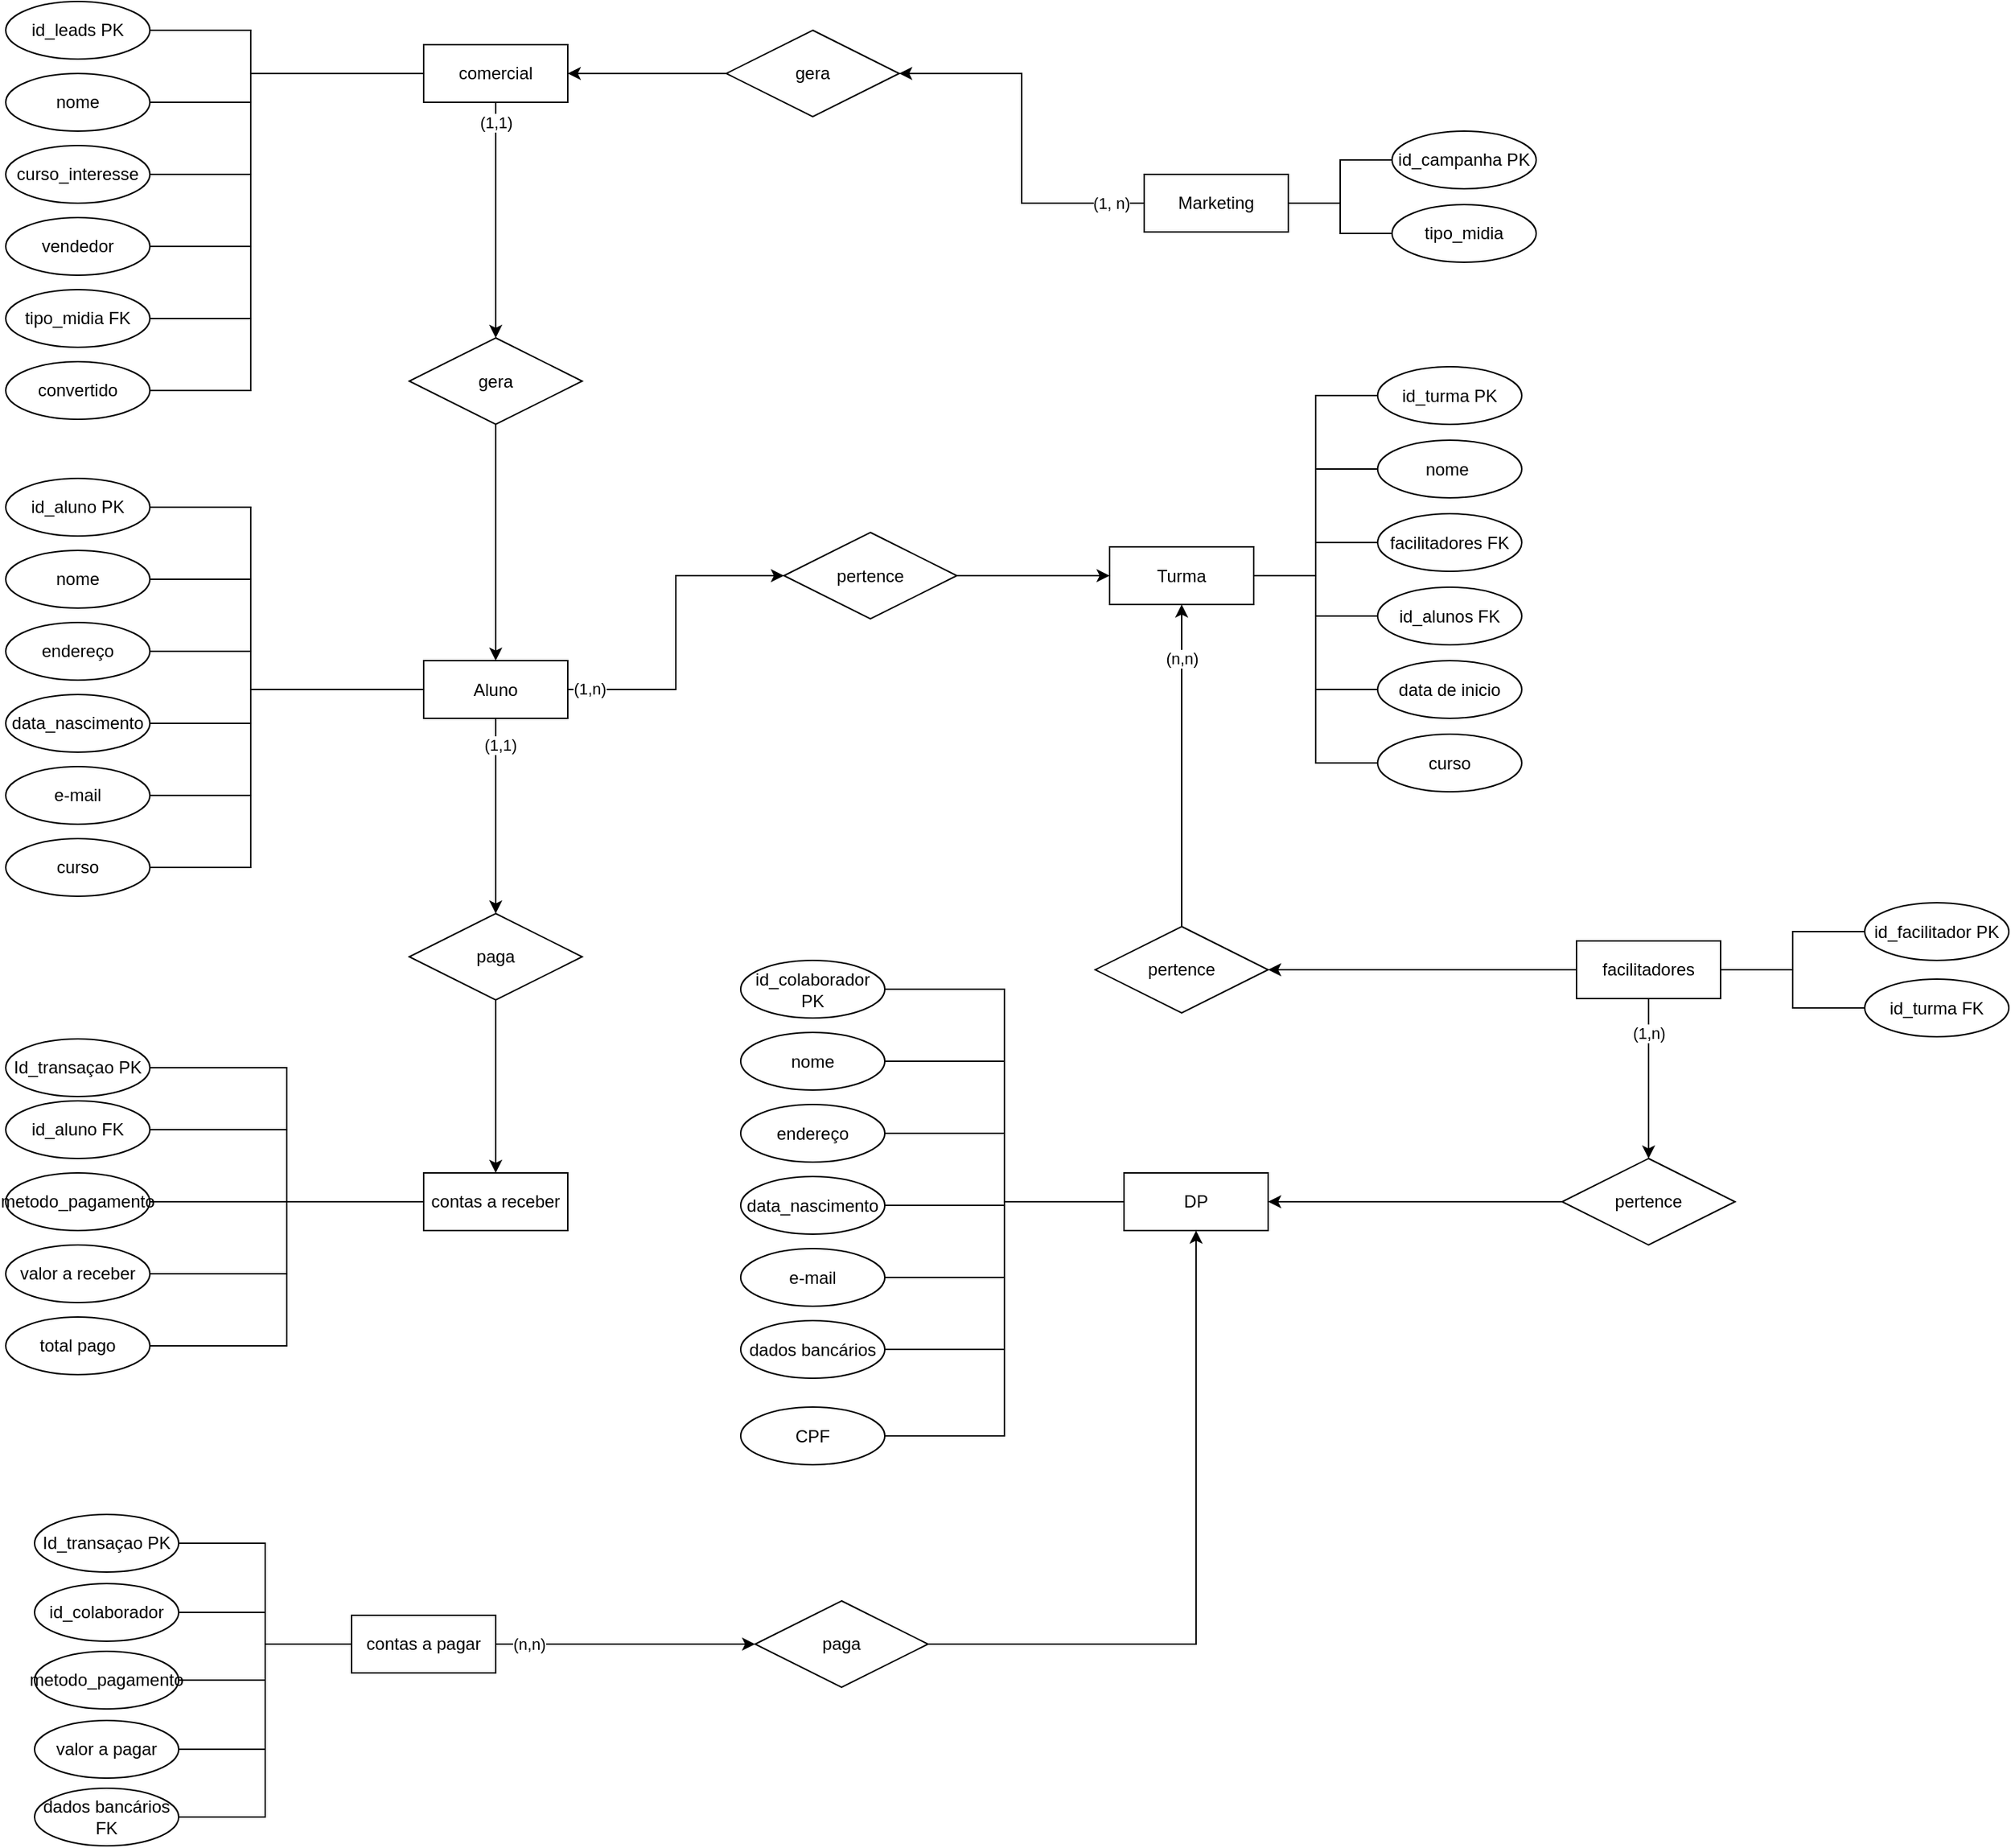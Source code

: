 <mxfile version="16.2.4" type="github">
  <diagram id="YJDorFOKSxrE0az7E-os" name="Page-1">
    <mxGraphModel dx="3189" dy="2517" grid="1" gridSize="10" guides="1" tooltips="1" connect="1" arrows="1" fold="1" page="1" pageScale="1" pageWidth="827" pageHeight="1169" math="0" shadow="0">
      <root>
        <mxCell id="0" />
        <mxCell id="1" parent="0" />
        <mxCell id="yTfPNT7VYN94s2qLSQWw-20" value="" style="edgeStyle=orthogonalEdgeStyle;rounded=0;orthogonalLoop=1;jettySize=auto;html=1;entryX=0;entryY=0.5;entryDx=0;entryDy=0;" parent="1" source="2qrkcXuvCPRG3PDcTXC0-2" target="yTfPNT7VYN94s2qLSQWw-19" edge="1">
          <mxGeometry relative="1" as="geometry" />
        </mxCell>
        <mxCell id="V8OOBGYu3xMJqI5clzTw-6" value="(1,n)" style="edgeLabel;html=1;align=center;verticalAlign=middle;resizable=0;points=[];" vertex="1" connectable="0" parent="yTfPNT7VYN94s2qLSQWw-20">
          <mxGeometry x="-0.868" y="2" relative="1" as="geometry">
            <mxPoint y="1" as="offset" />
          </mxGeometry>
        </mxCell>
        <mxCell id="yTfPNT7VYN94s2qLSQWw-159" value="" style="edgeStyle=orthogonalEdgeStyle;rounded=0;orthogonalLoop=1;jettySize=auto;html=1;entryX=0.5;entryY=0;entryDx=0;entryDy=0;" parent="1" source="2qrkcXuvCPRG3PDcTXC0-2" target="yTfPNT7VYN94s2qLSQWw-155" edge="1">
          <mxGeometry relative="1" as="geometry">
            <mxPoint x="-500" y="-384" as="targetPoint" />
          </mxGeometry>
        </mxCell>
        <mxCell id="V8OOBGYu3xMJqI5clzTw-5" value="(1,1)" style="edgeLabel;html=1;align=center;verticalAlign=middle;resizable=0;points=[];" vertex="1" connectable="0" parent="yTfPNT7VYN94s2qLSQWw-159">
          <mxGeometry x="-0.727" y="3" relative="1" as="geometry">
            <mxPoint as="offset" />
          </mxGeometry>
        </mxCell>
        <mxCell id="2qrkcXuvCPRG3PDcTXC0-2" value="Aluno" style="whiteSpace=wrap;html=1;align=center;" parent="1" vertex="1">
          <mxGeometry x="-480" y="-502.5" width="100" height="40" as="geometry" />
        </mxCell>
        <mxCell id="2qrkcXuvCPRG3PDcTXC0-3" value="" style="edgeStyle=orthogonalEdgeStyle;rounded=0;orthogonalLoop=1;jettySize=auto;html=1;entryX=0;entryY=0.5;entryDx=0;entryDy=0;endArrow=none;endFill=0;" parent="1" source="2qrkcXuvCPRG3PDcTXC0-4" target="2qrkcXuvCPRG3PDcTXC0-2" edge="1">
          <mxGeometry relative="1" as="geometry">
            <mxPoint x="-590" y="-609" as="targetPoint" />
            <Array as="points">
              <mxPoint x="-600" y="-609" />
              <mxPoint x="-600" y="-482" />
            </Array>
          </mxGeometry>
        </mxCell>
        <mxCell id="2qrkcXuvCPRG3PDcTXC0-4" value="id_aluno PK" style="ellipse;whiteSpace=wrap;html=1;align=center;" parent="1" vertex="1">
          <mxGeometry x="-770" y="-629" width="100" height="40" as="geometry" />
        </mxCell>
        <mxCell id="2qrkcXuvCPRG3PDcTXC0-5" value="" style="edgeStyle=orthogonalEdgeStyle;rounded=0;orthogonalLoop=1;jettySize=auto;html=1;entryX=0;entryY=0.5;entryDx=0;entryDy=0;endArrow=none;endFill=0;" parent="1" source="2qrkcXuvCPRG3PDcTXC0-6" target="2qrkcXuvCPRG3PDcTXC0-2" edge="1">
          <mxGeometry relative="1" as="geometry">
            <mxPoint x="-590" y="-559" as="targetPoint" />
            <Array as="points">
              <mxPoint x="-600" y="-559" />
              <mxPoint x="-600" y="-482" />
            </Array>
          </mxGeometry>
        </mxCell>
        <mxCell id="2qrkcXuvCPRG3PDcTXC0-6" value="nome" style="ellipse;whiteSpace=wrap;html=1;align=center;" parent="1" vertex="1">
          <mxGeometry x="-770" y="-579" width="100" height="40" as="geometry" />
        </mxCell>
        <mxCell id="2qrkcXuvCPRG3PDcTXC0-7" value="" style="edgeStyle=orthogonalEdgeStyle;rounded=0;orthogonalLoop=1;jettySize=auto;html=1;entryX=0;entryY=0.5;entryDx=0;entryDy=0;endArrow=none;endFill=0;" parent="1" source="2qrkcXuvCPRG3PDcTXC0-8" target="2qrkcXuvCPRG3PDcTXC0-2" edge="1">
          <mxGeometry relative="1" as="geometry">
            <mxPoint x="-590" y="-509" as="targetPoint" />
            <Array as="points">
              <mxPoint x="-600" y="-509" />
              <mxPoint x="-600" y="-482" />
            </Array>
          </mxGeometry>
        </mxCell>
        <mxCell id="2qrkcXuvCPRG3PDcTXC0-8" value="endereço" style="ellipse;whiteSpace=wrap;html=1;align=center;" parent="1" vertex="1">
          <mxGeometry x="-770" y="-529" width="100" height="40" as="geometry" />
        </mxCell>
        <mxCell id="2qrkcXuvCPRG3PDcTXC0-9" value="" style="edgeStyle=orthogonalEdgeStyle;rounded=0;orthogonalLoop=1;jettySize=auto;html=1;entryX=0;entryY=0.5;entryDx=0;entryDy=0;endArrow=none;endFill=0;" parent="1" source="2qrkcXuvCPRG3PDcTXC0-10" target="2qrkcXuvCPRG3PDcTXC0-2" edge="1">
          <mxGeometry relative="1" as="geometry">
            <mxPoint x="-590" y="-459" as="targetPoint" />
            <Array as="points">
              <mxPoint x="-600" y="-459" />
              <mxPoint x="-600" y="-482" />
            </Array>
          </mxGeometry>
        </mxCell>
        <mxCell id="2qrkcXuvCPRG3PDcTXC0-10" value="data_nascimento" style="ellipse;whiteSpace=wrap;html=1;align=center;" parent="1" vertex="1">
          <mxGeometry x="-770" y="-479" width="100" height="40" as="geometry" />
        </mxCell>
        <mxCell id="2qrkcXuvCPRG3PDcTXC0-11" value="" style="edgeStyle=orthogonalEdgeStyle;rounded=0;orthogonalLoop=1;jettySize=auto;html=1;entryX=0;entryY=0.5;entryDx=0;entryDy=0;endArrow=none;endFill=0;" parent="1" source="2qrkcXuvCPRG3PDcTXC0-12" target="2qrkcXuvCPRG3PDcTXC0-2" edge="1">
          <mxGeometry relative="1" as="geometry">
            <mxPoint x="-590" y="-409" as="targetPoint" />
            <Array as="points">
              <mxPoint x="-600" y="-409" />
              <mxPoint x="-600" y="-482" />
            </Array>
          </mxGeometry>
        </mxCell>
        <mxCell id="2qrkcXuvCPRG3PDcTXC0-12" value="e-mail" style="ellipse;whiteSpace=wrap;html=1;align=center;" parent="1" vertex="1">
          <mxGeometry x="-770" y="-429" width="100" height="40" as="geometry" />
        </mxCell>
        <mxCell id="2qrkcXuvCPRG3PDcTXC0-22" value="" style="edgeStyle=orthogonalEdgeStyle;rounded=0;orthogonalLoop=1;jettySize=auto;html=1;entryX=0;entryY=0.5;entryDx=0;entryDy=0;endArrow=none;endFill=0;" parent="1" source="2qrkcXuvCPRG3PDcTXC0-23" target="2qrkcXuvCPRG3PDcTXC0-2" edge="1">
          <mxGeometry relative="1" as="geometry">
            <mxPoint x="-590" y="-359" as="targetPoint" />
            <Array as="points">
              <mxPoint x="-600" y="-359" />
              <mxPoint x="-600" y="-482" />
            </Array>
          </mxGeometry>
        </mxCell>
        <mxCell id="2qrkcXuvCPRG3PDcTXC0-23" value="curso" style="ellipse;whiteSpace=wrap;html=1;align=center;" parent="1" vertex="1">
          <mxGeometry x="-770" y="-379" width="100" height="40" as="geometry" />
        </mxCell>
        <mxCell id="2qrkcXuvCPRG3PDcTXC0-73" value="Turma" style="whiteSpace=wrap;html=1;align=center;" parent="1" vertex="1">
          <mxGeometry x="-4" y="-581.5" width="100" height="40" as="geometry" />
        </mxCell>
        <mxCell id="2qrkcXuvCPRG3PDcTXC0-74" value="" style="edgeStyle=orthogonalEdgeStyle;rounded=0;orthogonalLoop=1;jettySize=auto;html=1;entryX=1;entryY=0.5;entryDx=0;entryDy=0;endArrow=none;endFill=0;" parent="1" source="2qrkcXuvCPRG3PDcTXC0-75" target="2qrkcXuvCPRG3PDcTXC0-73" edge="1">
          <mxGeometry relative="1" as="geometry">
            <mxPoint x="106" y="-551.5" as="targetPoint" />
          </mxGeometry>
        </mxCell>
        <mxCell id="2qrkcXuvCPRG3PDcTXC0-75" value="facilitadores FK" style="ellipse;whiteSpace=wrap;html=1;align=center;flipV=1;" parent="1" vertex="1">
          <mxGeometry x="182" y="-604.5" width="100" height="40" as="geometry" />
        </mxCell>
        <mxCell id="2qrkcXuvCPRG3PDcTXC0-76" value="" style="edgeStyle=orthogonalEdgeStyle;rounded=0;orthogonalLoop=1;jettySize=auto;html=1;entryX=1;entryY=0.5;entryDx=0;entryDy=0;endArrow=none;endFill=0;" parent="1" source="2qrkcXuvCPRG3PDcTXC0-77" target="2qrkcXuvCPRG3PDcTXC0-73" edge="1">
          <mxGeometry relative="1" as="geometry" />
        </mxCell>
        <mxCell id="2qrkcXuvCPRG3PDcTXC0-77" value="nome&amp;nbsp;" style="ellipse;whiteSpace=wrap;html=1;align=center;flipV=1;" parent="1" vertex="1">
          <mxGeometry x="182" y="-655.5" width="100" height="40" as="geometry" />
        </mxCell>
        <mxCell id="2qrkcXuvCPRG3PDcTXC0-78" value="" style="edgeStyle=orthogonalEdgeStyle;rounded=0;orthogonalLoop=1;jettySize=auto;html=1;entryX=1;entryY=0.5;entryDx=0;entryDy=0;endArrow=none;endFill=0;" parent="1" source="2qrkcXuvCPRG3PDcTXC0-79" target="2qrkcXuvCPRG3PDcTXC0-73" edge="1">
          <mxGeometry relative="1" as="geometry" />
        </mxCell>
        <mxCell id="2qrkcXuvCPRG3PDcTXC0-79" value="id_turma PK" style="ellipse;whiteSpace=wrap;html=1;align=center;flipV=1;" parent="1" vertex="1">
          <mxGeometry x="182" y="-706.5" width="100" height="40" as="geometry" />
        </mxCell>
        <mxCell id="2qrkcXuvCPRG3PDcTXC0-80" value="" style="edgeStyle=orthogonalEdgeStyle;rounded=0;orthogonalLoop=1;jettySize=auto;html=1;entryX=1;entryY=0.5;entryDx=0;entryDy=0;endArrow=none;endFill=0;" parent="1" source="2qrkcXuvCPRG3PDcTXC0-81" target="2qrkcXuvCPRG3PDcTXC0-73" edge="1">
          <mxGeometry relative="1" as="geometry">
            <mxPoint x="106" y="-521.5" as="targetPoint" />
          </mxGeometry>
        </mxCell>
        <mxCell id="2qrkcXuvCPRG3PDcTXC0-81" value="id_alunos FK" style="ellipse;whiteSpace=wrap;html=1;align=center;flipV=1;" parent="1" vertex="1">
          <mxGeometry x="182" y="-553.5" width="100" height="40" as="geometry" />
        </mxCell>
        <mxCell id="2qrkcXuvCPRG3PDcTXC0-82" value="" style="edgeStyle=orthogonalEdgeStyle;rounded=0;orthogonalLoop=1;jettySize=auto;html=1;entryX=1;entryY=0.5;entryDx=0;entryDy=0;endArrow=none;endFill=0;" parent="1" source="2qrkcXuvCPRG3PDcTXC0-83" target="2qrkcXuvCPRG3PDcTXC0-73" edge="1">
          <mxGeometry relative="1" as="geometry">
            <mxPoint x="106" y="-486.5" as="targetPoint" />
          </mxGeometry>
        </mxCell>
        <mxCell id="2qrkcXuvCPRG3PDcTXC0-83" value="data de inicio" style="ellipse;whiteSpace=wrap;html=1;align=center;flipV=1;" parent="1" vertex="1">
          <mxGeometry x="182" y="-502.5" width="100" height="40" as="geometry" />
        </mxCell>
        <mxCell id="2qrkcXuvCPRG3PDcTXC0-86" value="" style="edgeStyle=orthogonalEdgeStyle;rounded=0;orthogonalLoop=1;jettySize=auto;html=1;entryX=1;entryY=0.5;entryDx=0;entryDy=0;endArrow=none;endFill=0;" parent="1" source="2qrkcXuvCPRG3PDcTXC0-87" target="2qrkcXuvCPRG3PDcTXC0-73" edge="1">
          <mxGeometry relative="1" as="geometry">
            <mxPoint x="102" y="-416.5" as="targetPoint" />
          </mxGeometry>
        </mxCell>
        <mxCell id="2qrkcXuvCPRG3PDcTXC0-87" value="curso" style="ellipse;whiteSpace=wrap;html=1;align=center;flipV=1;" parent="1" vertex="1">
          <mxGeometry x="182" y="-451.5" width="100" height="40" as="geometry" />
        </mxCell>
        <mxCell id="yTfPNT7VYN94s2qLSQWw-21" value="" style="edgeStyle=orthogonalEdgeStyle;rounded=0;orthogonalLoop=1;jettySize=auto;html=1;" parent="1" source="yTfPNT7VYN94s2qLSQWw-19" target="2qrkcXuvCPRG3PDcTXC0-73" edge="1">
          <mxGeometry relative="1" as="geometry" />
        </mxCell>
        <mxCell id="yTfPNT7VYN94s2qLSQWw-19" value="pertence" style="shape=rhombus;perimeter=rhombusPerimeter;whiteSpace=wrap;html=1;align=center;" parent="1" vertex="1">
          <mxGeometry x="-230" y="-591.5" width="120" height="60" as="geometry" />
        </mxCell>
        <mxCell id="yTfPNT7VYN94s2qLSQWw-173" value="" style="edgeStyle=orthogonalEdgeStyle;rounded=0;orthogonalLoop=1;jettySize=auto;html=1;entryX=1;entryY=0.5;entryDx=0;entryDy=0;" parent="1" source="yTfPNT7VYN94s2qLSQWw-23" target="yTfPNT7VYN94s2qLSQWw-174" edge="1">
          <mxGeometry relative="1" as="geometry">
            <mxPoint x="240" y="-297" as="targetPoint" />
          </mxGeometry>
        </mxCell>
        <mxCell id="yTfPNT7VYN94s2qLSQWw-23" value="facilitadores" style="whiteSpace=wrap;html=1;align=center;" parent="1" vertex="1">
          <mxGeometry x="320" y="-308" width="100" height="40" as="geometry" />
        </mxCell>
        <mxCell id="V8OOBGYu3xMJqI5clzTw-8" value="" style="edgeStyle=orthogonalEdgeStyle;rounded=0;orthogonalLoop=1;jettySize=auto;html=1;endArrow=none;endFill=0;" edge="1" parent="1" source="yTfPNT7VYN94s2qLSQWw-25" target="yTfPNT7VYN94s2qLSQWw-23">
          <mxGeometry relative="1" as="geometry" />
        </mxCell>
        <mxCell id="yTfPNT7VYN94s2qLSQWw-25" value="id_facilitador PK" style="ellipse;whiteSpace=wrap;html=1;align=center;" parent="1" vertex="1">
          <mxGeometry x="520" y="-334.5" width="100" height="40" as="geometry" />
        </mxCell>
        <mxCell id="V8OOBGYu3xMJqI5clzTw-9" value="" style="edgeStyle=orthogonalEdgeStyle;rounded=0;orthogonalLoop=1;jettySize=auto;html=1;endArrow=none;endFill=0;" edge="1" parent="1" source="yTfPNT7VYN94s2qLSQWw-35" target="yTfPNT7VYN94s2qLSQWw-23">
          <mxGeometry relative="1" as="geometry" />
        </mxCell>
        <mxCell id="yTfPNT7VYN94s2qLSQWw-35" value="id_turma FK" style="ellipse;whiteSpace=wrap;html=1;align=center;" parent="1" vertex="1">
          <mxGeometry x="520" y="-281.5" width="100" height="40" as="geometry" />
        </mxCell>
        <mxCell id="yTfPNT7VYN94s2qLSQWw-38" value="id_colaborador PK" style="ellipse;whiteSpace=wrap;html=1;align=center;" parent="1" vertex="1">
          <mxGeometry x="-260" y="-294.5" width="100" height="40" as="geometry" />
        </mxCell>
        <mxCell id="yTfPNT7VYN94s2qLSQWw-40" value="nome" style="ellipse;whiteSpace=wrap;html=1;align=center;" parent="1" vertex="1">
          <mxGeometry x="-260" y="-244.5" width="100" height="40" as="geometry" />
        </mxCell>
        <mxCell id="yTfPNT7VYN94s2qLSQWw-42" value="endereço" style="ellipse;whiteSpace=wrap;html=1;align=center;" parent="1" vertex="1">
          <mxGeometry x="-260" y="-194.5" width="100" height="40" as="geometry" />
        </mxCell>
        <mxCell id="yTfPNT7VYN94s2qLSQWw-44" value="data_nascimento" style="ellipse;whiteSpace=wrap;html=1;align=center;" parent="1" vertex="1">
          <mxGeometry x="-260" y="-144.5" width="100" height="40" as="geometry" />
        </mxCell>
        <mxCell id="yTfPNT7VYN94s2qLSQWw-177" value="" style="edgeStyle=orthogonalEdgeStyle;rounded=0;orthogonalLoop=1;jettySize=auto;html=1;entryX=0;entryY=0.5;entryDx=0;entryDy=0;endArrow=none;endFill=0;" parent="1" source="yTfPNT7VYN94s2qLSQWw-46" target="yTfPNT7VYN94s2qLSQWw-49" edge="1">
          <mxGeometry relative="1" as="geometry">
            <mxPoint x="-140" y="-78" as="targetPoint" />
          </mxGeometry>
        </mxCell>
        <mxCell id="yTfPNT7VYN94s2qLSQWw-46" value="e-mail" style="ellipse;whiteSpace=wrap;html=1;align=center;" parent="1" vertex="1">
          <mxGeometry x="-260" y="-94.5" width="100" height="40" as="geometry" />
        </mxCell>
        <mxCell id="yTfPNT7VYN94s2qLSQWw-48" value="dados bancários" style="ellipse;whiteSpace=wrap;html=1;align=center;" parent="1" vertex="1">
          <mxGeometry x="-260" y="-44.5" width="100" height="40" as="geometry" />
        </mxCell>
        <mxCell id="yTfPNT7VYN94s2qLSQWw-49" value="DP" style="whiteSpace=wrap;html=1;align=center;" parent="1" vertex="1">
          <mxGeometry x="6" y="-147" width="100" height="40" as="geometry" />
        </mxCell>
        <mxCell id="yTfPNT7VYN94s2qLSQWw-50" value="" style="edgeStyle=orthogonalEdgeStyle;rounded=0;orthogonalLoop=1;jettySize=auto;html=1;entryX=0;entryY=0.5;entryDx=0;entryDy=0;exitX=1;exitY=0.5;exitDx=0;exitDy=0;endArrow=none;endFill=0;" parent="1" source="yTfPNT7VYN94s2qLSQWw-42" target="yTfPNT7VYN94s2qLSQWw-49" edge="1">
          <mxGeometry relative="1" as="geometry">
            <mxPoint x="-180" y="-155" as="targetPoint" />
            <mxPoint x="-94" y="-178" as="sourcePoint" />
          </mxGeometry>
        </mxCell>
        <mxCell id="yTfPNT7VYN94s2qLSQWw-51" value="" style="edgeStyle=orthogonalEdgeStyle;rounded=0;orthogonalLoop=1;jettySize=auto;html=1;entryX=0;entryY=0.5;entryDx=0;entryDy=0;exitX=1;exitY=0.5;exitDx=0;exitDy=0;endArrow=none;endFill=0;" parent="1" source="yTfPNT7VYN94s2qLSQWw-40" target="yTfPNT7VYN94s2qLSQWw-49" edge="1">
          <mxGeometry relative="1" as="geometry">
            <mxPoint x="-94" y="-229" as="sourcePoint" />
            <mxPoint x="-180" y="-155" as="targetPoint" />
          </mxGeometry>
        </mxCell>
        <mxCell id="yTfPNT7VYN94s2qLSQWw-52" value="" style="edgeStyle=orthogonalEdgeStyle;rounded=0;orthogonalLoop=1;jettySize=auto;html=1;entryX=0;entryY=0.5;entryDx=0;entryDy=0;exitX=1;exitY=0.5;exitDx=0;exitDy=0;endArrow=none;endFill=0;" parent="1" source="yTfPNT7VYN94s2qLSQWw-38" target="yTfPNT7VYN94s2qLSQWw-49" edge="1">
          <mxGeometry relative="1" as="geometry">
            <mxPoint x="-94" y="-280" as="sourcePoint" />
            <mxPoint x="-180" y="-155" as="targetPoint" />
          </mxGeometry>
        </mxCell>
        <mxCell id="yTfPNT7VYN94s2qLSQWw-53" value="" style="edgeStyle=orthogonalEdgeStyle;rounded=0;orthogonalLoop=1;jettySize=auto;html=1;entryX=0;entryY=0.5;entryDx=0;entryDy=0;exitX=1;exitY=0.5;exitDx=0;exitDy=0;endArrow=none;endFill=0;" parent="1" source="yTfPNT7VYN94s2qLSQWw-44" target="yTfPNT7VYN94s2qLSQWw-49" edge="1">
          <mxGeometry relative="1" as="geometry">
            <mxPoint x="-180" y="-155" as="targetPoint" />
            <mxPoint x="-94" y="-127" as="sourcePoint" />
          </mxGeometry>
        </mxCell>
        <mxCell id="yTfPNT7VYN94s2qLSQWw-55" value="" style="edgeStyle=orthogonalEdgeStyle;rounded=0;orthogonalLoop=1;jettySize=auto;html=1;entryX=0;entryY=0.5;entryDx=0;entryDy=0;exitX=1;exitY=0.5;exitDx=0;exitDy=0;endArrow=none;endFill=0;" parent="1" source="yTfPNT7VYN94s2qLSQWw-48" target="yTfPNT7VYN94s2qLSQWw-49" edge="1">
          <mxGeometry relative="1" as="geometry">
            <mxPoint x="-180" y="-155" as="targetPoint" />
            <mxPoint x="-94" y="-25" as="sourcePoint" />
          </mxGeometry>
        </mxCell>
        <mxCell id="yTfPNT7VYN94s2qLSQWw-57" value="" style="edgeStyle=orthogonalEdgeStyle;rounded=0;orthogonalLoop=1;jettySize=auto;html=1;entryX=0;entryY=0.5;entryDx=0;entryDy=0;endArrow=none;endFill=0;" parent="1" source="yTfPNT7VYN94s2qLSQWw-56" target="yTfPNT7VYN94s2qLSQWw-49" edge="1">
          <mxGeometry relative="1" as="geometry">
            <mxPoint x="-130" y="50" as="targetPoint" />
          </mxGeometry>
        </mxCell>
        <mxCell id="yTfPNT7VYN94s2qLSQWw-56" value="CPF" style="ellipse;whiteSpace=wrap;html=1;align=center;" parent="1" vertex="1">
          <mxGeometry x="-260" y="15.5" width="100" height="40" as="geometry" />
        </mxCell>
        <mxCell id="yTfPNT7VYN94s2qLSQWw-58" value="contas a receber" style="whiteSpace=wrap;html=1;align=center;" parent="1" vertex="1">
          <mxGeometry x="-480" y="-147" width="100" height="40" as="geometry" />
        </mxCell>
        <mxCell id="yTfPNT7VYN94s2qLSQWw-59" value="" style="edgeStyle=orthogonalEdgeStyle;rounded=0;orthogonalLoop=1;jettySize=auto;html=1;entryX=0;entryY=0.5;entryDx=0;entryDy=0;endArrow=none;endFill=0;" parent="1" source="yTfPNT7VYN94s2qLSQWw-60" target="yTfPNT7VYN94s2qLSQWw-58" edge="1">
          <mxGeometry relative="1" as="geometry">
            <mxPoint x="-590" y="-177" as="targetPoint" />
          </mxGeometry>
        </mxCell>
        <mxCell id="yTfPNT7VYN94s2qLSQWw-60" value="id_aluno FK" style="ellipse;whiteSpace=wrap;html=1;align=center;" parent="1" vertex="1">
          <mxGeometry x="-770" y="-197" width="100" height="40" as="geometry" />
        </mxCell>
        <mxCell id="yTfPNT7VYN94s2qLSQWw-61" value="" style="edgeStyle=orthogonalEdgeStyle;rounded=0;orthogonalLoop=1;jettySize=auto;html=1;entryX=0;entryY=0.5;entryDx=0;entryDy=0;endArrow=none;endFill=0;" parent="1" source="yTfPNT7VYN94s2qLSQWw-62" target="yTfPNT7VYN94s2qLSQWw-58" edge="1">
          <mxGeometry relative="1" as="geometry">
            <mxPoint x="-590" y="-127" as="targetPoint" />
          </mxGeometry>
        </mxCell>
        <mxCell id="yTfPNT7VYN94s2qLSQWw-62" value="metodo_pagamento" style="ellipse;whiteSpace=wrap;html=1;align=center;" parent="1" vertex="1">
          <mxGeometry x="-770" y="-147" width="100" height="40" as="geometry" />
        </mxCell>
        <mxCell id="yTfPNT7VYN94s2qLSQWw-63" value="" style="edgeStyle=orthogonalEdgeStyle;rounded=0;orthogonalLoop=1;jettySize=auto;html=1;entryX=0;entryY=0.5;entryDx=0;entryDy=0;endArrow=none;endFill=0;" parent="1" source="yTfPNT7VYN94s2qLSQWw-64" target="yTfPNT7VYN94s2qLSQWw-58" edge="1">
          <mxGeometry relative="1" as="geometry">
            <mxPoint x="-590" y="-77" as="targetPoint" />
          </mxGeometry>
        </mxCell>
        <mxCell id="yTfPNT7VYN94s2qLSQWw-64" value="valor a receber" style="ellipse;whiteSpace=wrap;html=1;align=center;" parent="1" vertex="1">
          <mxGeometry x="-770" y="-97" width="100" height="40" as="geometry" />
        </mxCell>
        <mxCell id="yTfPNT7VYN94s2qLSQWw-65" value="" style="edgeStyle=orthogonalEdgeStyle;rounded=0;orthogonalLoop=1;jettySize=auto;html=1;entryX=0;entryY=0.5;entryDx=0;entryDy=0;endArrow=none;endFill=0;" parent="1" source="yTfPNT7VYN94s2qLSQWw-66" target="yTfPNT7VYN94s2qLSQWw-58" edge="1">
          <mxGeometry relative="1" as="geometry">
            <mxPoint x="-590" y="-27" as="targetPoint" />
          </mxGeometry>
        </mxCell>
        <mxCell id="yTfPNT7VYN94s2qLSQWw-66" value="total pago" style="ellipse;whiteSpace=wrap;html=1;align=center;" parent="1" vertex="1">
          <mxGeometry x="-770" y="-47" width="100" height="40" as="geometry" />
        </mxCell>
        <mxCell id="yTfPNT7VYN94s2qLSQWw-81" value="" style="edgeStyle=orthogonalEdgeStyle;rounded=0;orthogonalLoop=1;jettySize=auto;html=1;entryX=0;entryY=0.5;entryDx=0;entryDy=0;endArrow=none;endFill=0;" parent="1" source="yTfPNT7VYN94s2qLSQWw-80" target="yTfPNT7VYN94s2qLSQWw-58" edge="1">
          <mxGeometry relative="1" as="geometry">
            <mxPoint x="-590" y="-220" as="targetPoint" />
          </mxGeometry>
        </mxCell>
        <mxCell id="yTfPNT7VYN94s2qLSQWw-80" value="Id_transaçao PK" style="ellipse;whiteSpace=wrap;html=1;align=center;" parent="1" vertex="1">
          <mxGeometry x="-770" y="-240" width="100" height="40" as="geometry" />
        </mxCell>
        <mxCell id="yTfPNT7VYN94s2qLSQWw-163" value="" style="edgeStyle=orthogonalEdgeStyle;rounded=0;orthogonalLoop=1;jettySize=auto;html=1;entryX=0;entryY=0.5;entryDx=0;entryDy=0;" parent="1" source="yTfPNT7VYN94s2qLSQWw-104" target="yTfPNT7VYN94s2qLSQWw-162" edge="1">
          <mxGeometry relative="1" as="geometry">
            <mxPoint x="-350" y="180" as="targetPoint" />
          </mxGeometry>
        </mxCell>
        <mxCell id="V8OOBGYu3xMJqI5clzTw-11" value="(n,n)" style="edgeLabel;html=1;align=center;verticalAlign=middle;resizable=0;points=[];" vertex="1" connectable="0" parent="yTfPNT7VYN94s2qLSQWw-163">
          <mxGeometry x="-0.744" relative="1" as="geometry">
            <mxPoint as="offset" />
          </mxGeometry>
        </mxCell>
        <mxCell id="yTfPNT7VYN94s2qLSQWw-104" value="contas a pagar" style="whiteSpace=wrap;html=1;align=center;" parent="1" vertex="1">
          <mxGeometry x="-530" y="160" width="100" height="40" as="geometry" />
        </mxCell>
        <mxCell id="yTfPNT7VYN94s2qLSQWw-105" value="" style="edgeStyle=orthogonalEdgeStyle;rounded=0;orthogonalLoop=1;jettySize=auto;html=1;entryX=0;entryY=0.5;entryDx=0;entryDy=0;endArrow=none;endFill=0;startArrow=none;startFill=0;" parent="1" source="yTfPNT7VYN94s2qLSQWw-106" target="yTfPNT7VYN94s2qLSQWw-104" edge="1">
          <mxGeometry relative="1" as="geometry">
            <mxPoint x="-570" y="153" as="targetPoint" />
          </mxGeometry>
        </mxCell>
        <mxCell id="yTfPNT7VYN94s2qLSQWw-106" value="id_colaborador" style="ellipse;whiteSpace=wrap;html=1;align=center;" parent="1" vertex="1">
          <mxGeometry x="-750" y="138" width="100" height="40" as="geometry" />
        </mxCell>
        <mxCell id="yTfPNT7VYN94s2qLSQWw-107" value="" style="edgeStyle=orthogonalEdgeStyle;rounded=0;orthogonalLoop=1;jettySize=auto;html=1;entryX=0;entryY=0.5;entryDx=0;entryDy=0;endArrow=none;endFill=0;startArrow=none;startFill=0;" parent="1" source="yTfPNT7VYN94s2qLSQWw-108" target="yTfPNT7VYN94s2qLSQWw-104" edge="1">
          <mxGeometry relative="1" as="geometry">
            <mxPoint x="-570" y="203" as="targetPoint" />
          </mxGeometry>
        </mxCell>
        <mxCell id="yTfPNT7VYN94s2qLSQWw-108" value="metodo_pagamento" style="ellipse;whiteSpace=wrap;html=1;align=center;" parent="1" vertex="1">
          <mxGeometry x="-750" y="185" width="100" height="40" as="geometry" />
        </mxCell>
        <mxCell id="yTfPNT7VYN94s2qLSQWw-109" value="" style="edgeStyle=orthogonalEdgeStyle;rounded=0;orthogonalLoop=1;jettySize=auto;html=1;entryX=0;entryY=0.5;entryDx=0;entryDy=0;endArrow=none;endFill=0;startArrow=none;startFill=0;" parent="1" source="yTfPNT7VYN94s2qLSQWw-110" target="yTfPNT7VYN94s2qLSQWw-104" edge="1">
          <mxGeometry relative="1" as="geometry">
            <mxPoint x="-570" y="253" as="targetPoint" />
          </mxGeometry>
        </mxCell>
        <mxCell id="yTfPNT7VYN94s2qLSQWw-110" value="valor a pagar" style="ellipse;whiteSpace=wrap;html=1;align=center;" parent="1" vertex="1">
          <mxGeometry x="-750" y="233" width="100" height="40" as="geometry" />
        </mxCell>
        <mxCell id="yTfPNT7VYN94s2qLSQWw-113" value="" style="edgeStyle=orthogonalEdgeStyle;rounded=0;orthogonalLoop=1;jettySize=auto;html=1;entryX=0;entryY=0.5;entryDx=0;entryDy=0;endArrow=none;endFill=0;startArrow=none;startFill=0;" parent="1" source="yTfPNT7VYN94s2qLSQWw-114" target="yTfPNT7VYN94s2qLSQWw-104" edge="1">
          <mxGeometry relative="1" as="geometry">
            <mxPoint x="-570" y="110" as="targetPoint" />
          </mxGeometry>
        </mxCell>
        <mxCell id="yTfPNT7VYN94s2qLSQWw-114" value="Id_transaçao PK" style="ellipse;whiteSpace=wrap;html=1;align=center;" parent="1" vertex="1">
          <mxGeometry x="-750" y="90" width="100" height="40" as="geometry" />
        </mxCell>
        <mxCell id="yTfPNT7VYN94s2qLSQWw-115" value="comercial" style="whiteSpace=wrap;html=1;align=center;" parent="1" vertex="1">
          <mxGeometry x="-480" y="-930" width="100" height="40" as="geometry" />
        </mxCell>
        <mxCell id="yTfPNT7VYN94s2qLSQWw-116" value="" style="edgeStyle=orthogonalEdgeStyle;rounded=0;orthogonalLoop=1;jettySize=auto;html=1;entryX=0;entryY=0.5;entryDx=0;entryDy=0;endArrow=none;endFill=0;" parent="1" source="yTfPNT7VYN94s2qLSQWw-117" target="yTfPNT7VYN94s2qLSQWw-115" edge="1">
          <mxGeometry relative="1" as="geometry">
            <mxPoint x="-590" y="-940" as="targetPoint" />
            <Array as="points">
              <mxPoint x="-600" y="-940" />
              <mxPoint x="-600" y="-910" />
            </Array>
          </mxGeometry>
        </mxCell>
        <mxCell id="yTfPNT7VYN94s2qLSQWw-117" value="id_leads PK" style="ellipse;whiteSpace=wrap;html=1;align=center;" parent="1" vertex="1">
          <mxGeometry x="-770" y="-960" width="100" height="40" as="geometry" />
        </mxCell>
        <mxCell id="yTfPNT7VYN94s2qLSQWw-118" value="" style="edgeStyle=orthogonalEdgeStyle;rounded=0;orthogonalLoop=1;jettySize=auto;html=1;entryX=0;entryY=0.5;entryDx=0;entryDy=0;endArrow=none;endFill=0;" parent="1" source="yTfPNT7VYN94s2qLSQWw-119" target="yTfPNT7VYN94s2qLSQWw-115" edge="1">
          <mxGeometry relative="1" as="geometry">
            <mxPoint x="-590" y="-890" as="targetPoint" />
            <Array as="points">
              <mxPoint x="-600" y="-890" />
              <mxPoint x="-600" y="-910" />
            </Array>
          </mxGeometry>
        </mxCell>
        <mxCell id="yTfPNT7VYN94s2qLSQWw-119" value="nome" style="ellipse;whiteSpace=wrap;html=1;align=center;" parent="1" vertex="1">
          <mxGeometry x="-770" y="-910" width="100" height="40" as="geometry" />
        </mxCell>
        <mxCell id="yTfPNT7VYN94s2qLSQWw-120" value="" style="edgeStyle=orthogonalEdgeStyle;rounded=0;orthogonalLoop=1;jettySize=auto;html=1;entryX=0;entryY=0.5;entryDx=0;entryDy=0;endArrow=none;endFill=0;" parent="1" source="yTfPNT7VYN94s2qLSQWw-121" target="yTfPNT7VYN94s2qLSQWw-115" edge="1">
          <mxGeometry relative="1" as="geometry">
            <mxPoint x="-590" y="-840" as="targetPoint" />
            <Array as="points">
              <mxPoint x="-600" y="-840" />
              <mxPoint x="-600" y="-910" />
            </Array>
          </mxGeometry>
        </mxCell>
        <mxCell id="yTfPNT7VYN94s2qLSQWw-121" value="curso_interesse" style="ellipse;whiteSpace=wrap;html=1;align=center;" parent="1" vertex="1">
          <mxGeometry x="-770" y="-860" width="100" height="40" as="geometry" />
        </mxCell>
        <mxCell id="yTfPNT7VYN94s2qLSQWw-122" value="" style="edgeStyle=orthogonalEdgeStyle;rounded=0;orthogonalLoop=1;jettySize=auto;html=1;entryX=0;entryY=0.5;entryDx=0;entryDy=0;endArrow=none;endFill=0;" parent="1" source="yTfPNT7VYN94s2qLSQWw-123" target="yTfPNT7VYN94s2qLSQWw-115" edge="1">
          <mxGeometry relative="1" as="geometry">
            <mxPoint x="-590" y="-790" as="targetPoint" />
            <Array as="points">
              <mxPoint x="-600" y="-790" />
              <mxPoint x="-600" y="-910" />
            </Array>
          </mxGeometry>
        </mxCell>
        <mxCell id="yTfPNT7VYN94s2qLSQWw-123" value="vendedor" style="ellipse;whiteSpace=wrap;html=1;align=center;" parent="1" vertex="1">
          <mxGeometry x="-770" y="-810" width="100" height="40" as="geometry" />
        </mxCell>
        <mxCell id="yTfPNT7VYN94s2qLSQWw-124" value="" style="edgeStyle=orthogonalEdgeStyle;rounded=0;orthogonalLoop=1;jettySize=auto;html=1;entryX=0;entryY=0.5;entryDx=0;entryDy=0;endArrow=none;endFill=0;" parent="1" source="yTfPNT7VYN94s2qLSQWw-125" target="yTfPNT7VYN94s2qLSQWw-115" edge="1">
          <mxGeometry relative="1" as="geometry">
            <mxPoint x="-590" y="-740" as="targetPoint" />
            <Array as="points">
              <mxPoint x="-600" y="-740" />
              <mxPoint x="-600" y="-910" />
            </Array>
          </mxGeometry>
        </mxCell>
        <mxCell id="yTfPNT7VYN94s2qLSQWw-125" value="tipo_midia FK" style="ellipse;whiteSpace=wrap;html=1;align=center;" parent="1" vertex="1">
          <mxGeometry x="-770" y="-760" width="100" height="40" as="geometry" />
        </mxCell>
        <mxCell id="yTfPNT7VYN94s2qLSQWw-126" value="" style="edgeStyle=orthogonalEdgeStyle;rounded=0;orthogonalLoop=1;jettySize=auto;html=1;entryX=0;entryY=0.5;entryDx=0;entryDy=0;endArrow=none;endFill=0;" parent="1" source="yTfPNT7VYN94s2qLSQWw-127" target="yTfPNT7VYN94s2qLSQWw-115" edge="1">
          <mxGeometry relative="1" as="geometry">
            <mxPoint x="-590" y="-690" as="targetPoint" />
            <Array as="points">
              <mxPoint x="-600" y="-690" />
              <mxPoint x="-600" y="-910" />
            </Array>
          </mxGeometry>
        </mxCell>
        <mxCell id="yTfPNT7VYN94s2qLSQWw-127" value="convertido" style="ellipse;whiteSpace=wrap;html=1;align=center;" parent="1" vertex="1">
          <mxGeometry x="-770" y="-710" width="100" height="40" as="geometry" />
        </mxCell>
        <mxCell id="yTfPNT7VYN94s2qLSQWw-168" value="" style="edgeStyle=orthogonalEdgeStyle;rounded=0;orthogonalLoop=1;jettySize=auto;html=1;entryX=1;entryY=0.5;entryDx=0;entryDy=0;" parent="1" source="yTfPNT7VYN94s2qLSQWw-128" target="yTfPNT7VYN94s2qLSQWw-167" edge="1">
          <mxGeometry relative="1" as="geometry">
            <mxPoint x="-150" y="-820" as="targetPoint" />
          </mxGeometry>
        </mxCell>
        <mxCell id="V8OOBGYu3xMJqI5clzTw-1" value="(1, n)" style="edgeLabel;html=1;align=center;verticalAlign=middle;resizable=0;points=[];" vertex="1" connectable="0" parent="yTfPNT7VYN94s2qLSQWw-168">
          <mxGeometry x="-0.618" y="-2" relative="1" as="geometry">
            <mxPoint x="26" y="2" as="offset" />
          </mxGeometry>
        </mxCell>
        <mxCell id="yTfPNT7VYN94s2qLSQWw-128" value="Marketing" style="whiteSpace=wrap;html=1;align=center;" parent="1" vertex="1">
          <mxGeometry x="20" y="-840" width="100" height="40" as="geometry" />
        </mxCell>
        <mxCell id="yTfPNT7VYN94s2qLSQWw-131" value="" style="edgeStyle=orthogonalEdgeStyle;rounded=0;orthogonalLoop=1;jettySize=auto;html=1;entryX=1;entryY=0.5;entryDx=0;entryDy=0;endArrow=none;endFill=0;" parent="1" source="yTfPNT7VYN94s2qLSQWw-132" target="yTfPNT7VYN94s2qLSQWw-128" edge="1">
          <mxGeometry relative="1" as="geometry" />
        </mxCell>
        <mxCell id="yTfPNT7VYN94s2qLSQWw-132" value="tipo_midia" style="ellipse;whiteSpace=wrap;html=1;align=center;flipV=1;" parent="1" vertex="1">
          <mxGeometry x="192" y="-819" width="100" height="40" as="geometry" />
        </mxCell>
        <mxCell id="yTfPNT7VYN94s2qLSQWw-133" value="" style="edgeStyle=orthogonalEdgeStyle;rounded=0;orthogonalLoop=1;jettySize=auto;html=1;entryX=1;entryY=0.5;entryDx=0;entryDy=0;endArrow=none;endFill=0;" parent="1" source="yTfPNT7VYN94s2qLSQWw-134" target="yTfPNT7VYN94s2qLSQWw-128" edge="1">
          <mxGeometry relative="1" as="geometry" />
        </mxCell>
        <mxCell id="yTfPNT7VYN94s2qLSQWw-134" value="id_campanha PK" style="ellipse;whiteSpace=wrap;html=1;align=center;flipV=1;" parent="1" vertex="1">
          <mxGeometry x="192" y="-870" width="100" height="40" as="geometry" />
        </mxCell>
        <mxCell id="yTfPNT7VYN94s2qLSQWw-156" value="" style="edgeStyle=orthogonalEdgeStyle;rounded=0;orthogonalLoop=1;jettySize=auto;html=1;entryX=0.5;entryY=1;entryDx=0;entryDy=0;startArrow=classic;startFill=1;endArrow=none;endFill=0;" parent="1" source="yTfPNT7VYN94s2qLSQWw-145" target="yTfPNT7VYN94s2qLSQWw-115" edge="1">
          <mxGeometry relative="1" as="geometry">
            <Array as="points">
              <mxPoint x="-430" y="-760" />
              <mxPoint x="-430" y="-760" />
            </Array>
          </mxGeometry>
        </mxCell>
        <mxCell id="V8OOBGYu3xMJqI5clzTw-2" value="(1,1)" style="edgeLabel;html=1;align=center;verticalAlign=middle;resizable=0;points=[];" vertex="1" connectable="0" parent="yTfPNT7VYN94s2qLSQWw-156">
          <mxGeometry x="0.513" y="-1" relative="1" as="geometry">
            <mxPoint x="-1" y="-26" as="offset" />
          </mxGeometry>
        </mxCell>
        <mxCell id="yTfPNT7VYN94s2qLSQWw-145" value="gera" style="shape=rhombus;perimeter=rhombusPerimeter;whiteSpace=wrap;html=1;align=center;" parent="1" vertex="1">
          <mxGeometry x="-490" y="-726.5" width="120" height="60" as="geometry" />
        </mxCell>
        <mxCell id="yTfPNT7VYN94s2qLSQWw-153" value="" style="edgeStyle=orthogonalEdgeStyle;rounded=0;orthogonalLoop=1;jettySize=auto;html=1;entryX=0.5;entryY=1;entryDx=0;entryDy=0;startArrow=classic;startFill=1;endArrow=none;endFill=0;" parent="1" source="yTfPNT7VYN94s2qLSQWw-152" target="yTfPNT7VYN94s2qLSQWw-23" edge="1">
          <mxGeometry relative="1" as="geometry">
            <mxPoint x="370" y="-214" as="targetPoint" />
          </mxGeometry>
        </mxCell>
        <mxCell id="V8OOBGYu3xMJqI5clzTw-10" value="(1,n)" style="edgeLabel;html=1;align=center;verticalAlign=middle;resizable=0;points=[];" vertex="1" connectable="0" parent="yTfPNT7VYN94s2qLSQWw-153">
          <mxGeometry x="0.578" relative="1" as="geometry">
            <mxPoint as="offset" />
          </mxGeometry>
        </mxCell>
        <mxCell id="yTfPNT7VYN94s2qLSQWw-171" value="" style="edgeStyle=orthogonalEdgeStyle;rounded=0;orthogonalLoop=1;jettySize=auto;html=1;entryX=1;entryY=0.5;entryDx=0;entryDy=0;" parent="1" source="yTfPNT7VYN94s2qLSQWw-152" target="yTfPNT7VYN94s2qLSQWw-49" edge="1">
          <mxGeometry relative="1" as="geometry">
            <mxPoint x="230" y="-79" as="targetPoint" />
          </mxGeometry>
        </mxCell>
        <mxCell id="yTfPNT7VYN94s2qLSQWw-152" value="pertence" style="shape=rhombus;perimeter=rhombusPerimeter;whiteSpace=wrap;html=1;align=center;" parent="1" vertex="1">
          <mxGeometry x="310" y="-157" width="120" height="60" as="geometry" />
        </mxCell>
        <mxCell id="yTfPNT7VYN94s2qLSQWw-161" value="" style="edgeStyle=orthogonalEdgeStyle;rounded=0;orthogonalLoop=1;jettySize=auto;html=1;entryX=0.5;entryY=0;entryDx=0;entryDy=0;" parent="1" source="yTfPNT7VYN94s2qLSQWw-155" target="yTfPNT7VYN94s2qLSQWw-58" edge="1">
          <mxGeometry relative="1" as="geometry">
            <mxPoint x="-500" y="-209" as="targetPoint" />
          </mxGeometry>
        </mxCell>
        <mxCell id="yTfPNT7VYN94s2qLSQWw-155" value="paga" style="shape=rhombus;perimeter=rhombusPerimeter;whiteSpace=wrap;html=1;align=center;" parent="1" vertex="1">
          <mxGeometry x="-490" y="-327" width="120" height="60" as="geometry" />
        </mxCell>
        <mxCell id="yTfPNT7VYN94s2qLSQWw-158" value="" style="endArrow=classic;html=1;rounded=0;entryX=0.5;entryY=0;entryDx=0;entryDy=0;exitX=0.5;exitY=1;exitDx=0;exitDy=0;endFill=1;" parent="1" source="yTfPNT7VYN94s2qLSQWw-145" target="2qrkcXuvCPRG3PDcTXC0-2" edge="1">
          <mxGeometry relative="1" as="geometry">
            <mxPoint x="-840" y="-680" as="sourcePoint" />
            <mxPoint x="-680" y="-680" as="targetPoint" />
          </mxGeometry>
        </mxCell>
        <mxCell id="yTfPNT7VYN94s2qLSQWw-172" value="" style="edgeStyle=orthogonalEdgeStyle;rounded=0;orthogonalLoop=1;jettySize=auto;html=1;entryX=0.5;entryY=1;entryDx=0;entryDy=0;" parent="1" source="yTfPNT7VYN94s2qLSQWw-162" target="yTfPNT7VYN94s2qLSQWw-49" edge="1">
          <mxGeometry relative="1" as="geometry">
            <mxPoint x="180" y="180" as="targetPoint" />
          </mxGeometry>
        </mxCell>
        <mxCell id="yTfPNT7VYN94s2qLSQWw-162" value="paga" style="shape=rhombus;perimeter=rhombusPerimeter;whiteSpace=wrap;html=1;align=center;" parent="1" vertex="1">
          <mxGeometry x="-250" y="150" width="120" height="60" as="geometry" />
        </mxCell>
        <mxCell id="yTfPNT7VYN94s2qLSQWw-169" value="" style="edgeStyle=orthogonalEdgeStyle;rounded=0;orthogonalLoop=1;jettySize=auto;html=1;entryX=1;entryY=0.5;entryDx=0;entryDy=0;" parent="1" source="yTfPNT7VYN94s2qLSQWw-167" target="yTfPNT7VYN94s2qLSQWw-115" edge="1">
          <mxGeometry relative="1" as="geometry">
            <mxPoint x="-400" y="-815" as="targetPoint" />
          </mxGeometry>
        </mxCell>
        <mxCell id="yTfPNT7VYN94s2qLSQWw-167" value="gera" style="shape=rhombus;perimeter=rhombusPerimeter;whiteSpace=wrap;html=1;align=center;" parent="1" vertex="1">
          <mxGeometry x="-270" y="-940" width="120" height="60" as="geometry" />
        </mxCell>
        <mxCell id="yTfPNT7VYN94s2qLSQWw-176" value="" style="edgeStyle=orthogonalEdgeStyle;rounded=0;orthogonalLoop=1;jettySize=auto;html=1;entryX=0.5;entryY=1;entryDx=0;entryDy=0;" parent="1" source="yTfPNT7VYN94s2qLSQWw-174" target="2qrkcXuvCPRG3PDcTXC0-73" edge="1">
          <mxGeometry relative="1" as="geometry" />
        </mxCell>
        <mxCell id="V8OOBGYu3xMJqI5clzTw-7" value="(n,n)" style="edgeLabel;html=1;align=center;verticalAlign=middle;resizable=0;points=[];" vertex="1" connectable="0" parent="yTfPNT7VYN94s2qLSQWw-176">
          <mxGeometry x="0.664" relative="1" as="geometry">
            <mxPoint as="offset" />
          </mxGeometry>
        </mxCell>
        <mxCell id="yTfPNT7VYN94s2qLSQWw-174" value="pertence" style="shape=rhombus;perimeter=rhombusPerimeter;whiteSpace=wrap;html=1;align=center;" parent="1" vertex="1">
          <mxGeometry x="-14" y="-318" width="120" height="60" as="geometry" />
        </mxCell>
        <mxCell id="V8OOBGYu3xMJqI5clzTw-13" value="" style="edgeStyle=orthogonalEdgeStyle;rounded=0;orthogonalLoop=1;jettySize=auto;html=1;startArrow=none;startFill=0;endArrow=none;endFill=0;entryX=0;entryY=0.5;entryDx=0;entryDy=0;" edge="1" parent="1" source="V8OOBGYu3xMJqI5clzTw-12" target="yTfPNT7VYN94s2qLSQWw-104">
          <mxGeometry relative="1" as="geometry">
            <mxPoint x="-570" y="300" as="targetPoint" />
          </mxGeometry>
        </mxCell>
        <mxCell id="V8OOBGYu3xMJqI5clzTw-12" value="dados bancários FK" style="ellipse;whiteSpace=wrap;html=1;align=center;" vertex="1" parent="1">
          <mxGeometry x="-750" y="280" width="100" height="40" as="geometry" />
        </mxCell>
      </root>
    </mxGraphModel>
  </diagram>
</mxfile>
